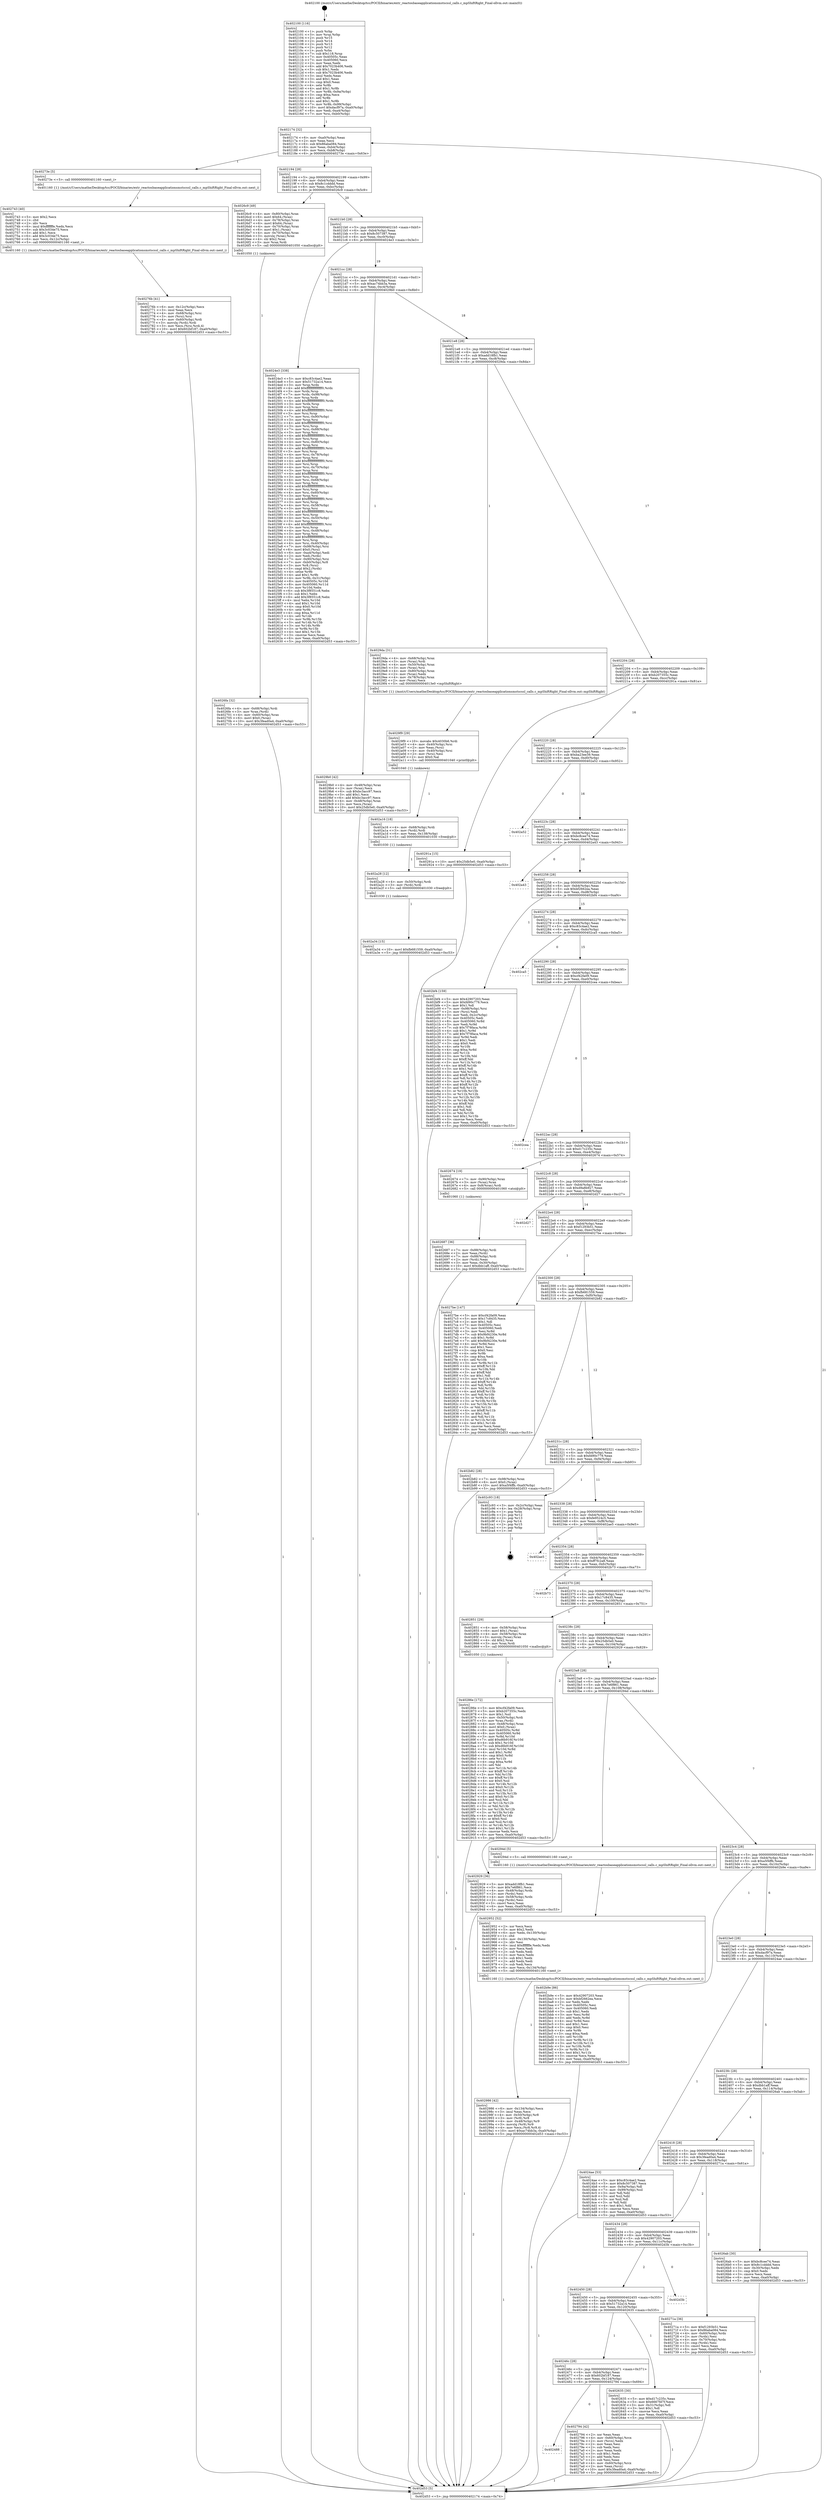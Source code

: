 digraph "0x402100" {
  label = "0x402100 (/mnt/c/Users/mathe/Desktop/tcc/POCII/binaries/extr_reactosbaseapplicationsmstscssl_calls.c_mpShiftRight_Final-ollvm.out::main(0))"
  labelloc = "t"
  node[shape=record]

  Entry [label="",width=0.3,height=0.3,shape=circle,fillcolor=black,style=filled]
  "0x402174" [label="{
     0x402174 [32]\l
     | [instrs]\l
     &nbsp;&nbsp;0x402174 \<+6\>: mov -0xa0(%rbp),%eax\l
     &nbsp;&nbsp;0x40217a \<+2\>: mov %eax,%ecx\l
     &nbsp;&nbsp;0x40217c \<+6\>: sub $0x86aba084,%ecx\l
     &nbsp;&nbsp;0x402182 \<+6\>: mov %eax,-0xb4(%rbp)\l
     &nbsp;&nbsp;0x402188 \<+6\>: mov %ecx,-0xb8(%rbp)\l
     &nbsp;&nbsp;0x40218e \<+6\>: je 000000000040273e \<main+0x63e\>\l
  }"]
  "0x40273e" [label="{
     0x40273e [5]\l
     | [instrs]\l
     &nbsp;&nbsp;0x40273e \<+5\>: call 0000000000401160 \<next_i\>\l
     | [calls]\l
     &nbsp;&nbsp;0x401160 \{1\} (/mnt/c/Users/mathe/Desktop/tcc/POCII/binaries/extr_reactosbaseapplicationsmstscssl_calls.c_mpShiftRight_Final-ollvm.out::next_i)\l
  }"]
  "0x402194" [label="{
     0x402194 [28]\l
     | [instrs]\l
     &nbsp;&nbsp;0x402194 \<+5\>: jmp 0000000000402199 \<main+0x99\>\l
     &nbsp;&nbsp;0x402199 \<+6\>: mov -0xb4(%rbp),%eax\l
     &nbsp;&nbsp;0x40219f \<+5\>: sub $0x8c1cdddd,%eax\l
     &nbsp;&nbsp;0x4021a4 \<+6\>: mov %eax,-0xbc(%rbp)\l
     &nbsp;&nbsp;0x4021aa \<+6\>: je 00000000004026c9 \<main+0x5c9\>\l
  }"]
  Exit [label="",width=0.3,height=0.3,shape=circle,fillcolor=black,style=filled,peripheries=2]
  "0x4026c9" [label="{
     0x4026c9 [49]\l
     | [instrs]\l
     &nbsp;&nbsp;0x4026c9 \<+4\>: mov -0x80(%rbp),%rax\l
     &nbsp;&nbsp;0x4026cd \<+6\>: movl $0x64,(%rax)\l
     &nbsp;&nbsp;0x4026d3 \<+4\>: mov -0x78(%rbp),%rax\l
     &nbsp;&nbsp;0x4026d7 \<+6\>: movl $0x64,(%rax)\l
     &nbsp;&nbsp;0x4026dd \<+4\>: mov -0x70(%rbp),%rax\l
     &nbsp;&nbsp;0x4026e1 \<+6\>: movl $0x1,(%rax)\l
     &nbsp;&nbsp;0x4026e7 \<+4\>: mov -0x70(%rbp),%rax\l
     &nbsp;&nbsp;0x4026eb \<+3\>: movslq (%rax),%rax\l
     &nbsp;&nbsp;0x4026ee \<+4\>: shl $0x2,%rax\l
     &nbsp;&nbsp;0x4026f2 \<+3\>: mov %rax,%rdi\l
     &nbsp;&nbsp;0x4026f5 \<+5\>: call 0000000000401050 \<malloc@plt\>\l
     | [calls]\l
     &nbsp;&nbsp;0x401050 \{1\} (unknown)\l
  }"]
  "0x4021b0" [label="{
     0x4021b0 [28]\l
     | [instrs]\l
     &nbsp;&nbsp;0x4021b0 \<+5\>: jmp 00000000004021b5 \<main+0xb5\>\l
     &nbsp;&nbsp;0x4021b5 \<+6\>: mov -0xb4(%rbp),%eax\l
     &nbsp;&nbsp;0x4021bb \<+5\>: sub $0x8c507387,%eax\l
     &nbsp;&nbsp;0x4021c0 \<+6\>: mov %eax,-0xc0(%rbp)\l
     &nbsp;&nbsp;0x4021c6 \<+6\>: je 00000000004024e3 \<main+0x3e3\>\l
  }"]
  "0x402a34" [label="{
     0x402a34 [15]\l
     | [instrs]\l
     &nbsp;&nbsp;0x402a34 \<+10\>: movl $0xfb681559,-0xa0(%rbp)\l
     &nbsp;&nbsp;0x402a3e \<+5\>: jmp 0000000000402d53 \<main+0xc53\>\l
  }"]
  "0x4024e3" [label="{
     0x4024e3 [338]\l
     | [instrs]\l
     &nbsp;&nbsp;0x4024e3 \<+5\>: mov $0xc83c4ae2,%eax\l
     &nbsp;&nbsp;0x4024e8 \<+5\>: mov $0x51732a14,%ecx\l
     &nbsp;&nbsp;0x4024ed \<+3\>: mov %rsp,%rdx\l
     &nbsp;&nbsp;0x4024f0 \<+4\>: add $0xfffffffffffffff0,%rdx\l
     &nbsp;&nbsp;0x4024f4 \<+3\>: mov %rdx,%rsp\l
     &nbsp;&nbsp;0x4024f7 \<+7\>: mov %rdx,-0x98(%rbp)\l
     &nbsp;&nbsp;0x4024fe \<+3\>: mov %rsp,%rdx\l
     &nbsp;&nbsp;0x402501 \<+4\>: add $0xfffffffffffffff0,%rdx\l
     &nbsp;&nbsp;0x402505 \<+3\>: mov %rdx,%rsp\l
     &nbsp;&nbsp;0x402508 \<+3\>: mov %rsp,%rsi\l
     &nbsp;&nbsp;0x40250b \<+4\>: add $0xfffffffffffffff0,%rsi\l
     &nbsp;&nbsp;0x40250f \<+3\>: mov %rsi,%rsp\l
     &nbsp;&nbsp;0x402512 \<+7\>: mov %rsi,-0x90(%rbp)\l
     &nbsp;&nbsp;0x402519 \<+3\>: mov %rsp,%rsi\l
     &nbsp;&nbsp;0x40251c \<+4\>: add $0xfffffffffffffff0,%rsi\l
     &nbsp;&nbsp;0x402520 \<+3\>: mov %rsi,%rsp\l
     &nbsp;&nbsp;0x402523 \<+7\>: mov %rsi,-0x88(%rbp)\l
     &nbsp;&nbsp;0x40252a \<+3\>: mov %rsp,%rsi\l
     &nbsp;&nbsp;0x40252d \<+4\>: add $0xfffffffffffffff0,%rsi\l
     &nbsp;&nbsp;0x402531 \<+3\>: mov %rsi,%rsp\l
     &nbsp;&nbsp;0x402534 \<+4\>: mov %rsi,-0x80(%rbp)\l
     &nbsp;&nbsp;0x402538 \<+3\>: mov %rsp,%rsi\l
     &nbsp;&nbsp;0x40253b \<+4\>: add $0xfffffffffffffff0,%rsi\l
     &nbsp;&nbsp;0x40253f \<+3\>: mov %rsi,%rsp\l
     &nbsp;&nbsp;0x402542 \<+4\>: mov %rsi,-0x78(%rbp)\l
     &nbsp;&nbsp;0x402546 \<+3\>: mov %rsp,%rsi\l
     &nbsp;&nbsp;0x402549 \<+4\>: add $0xfffffffffffffff0,%rsi\l
     &nbsp;&nbsp;0x40254d \<+3\>: mov %rsi,%rsp\l
     &nbsp;&nbsp;0x402550 \<+4\>: mov %rsi,-0x70(%rbp)\l
     &nbsp;&nbsp;0x402554 \<+3\>: mov %rsp,%rsi\l
     &nbsp;&nbsp;0x402557 \<+4\>: add $0xfffffffffffffff0,%rsi\l
     &nbsp;&nbsp;0x40255b \<+3\>: mov %rsi,%rsp\l
     &nbsp;&nbsp;0x40255e \<+4\>: mov %rsi,-0x68(%rbp)\l
     &nbsp;&nbsp;0x402562 \<+3\>: mov %rsp,%rsi\l
     &nbsp;&nbsp;0x402565 \<+4\>: add $0xfffffffffffffff0,%rsi\l
     &nbsp;&nbsp;0x402569 \<+3\>: mov %rsi,%rsp\l
     &nbsp;&nbsp;0x40256c \<+4\>: mov %rsi,-0x60(%rbp)\l
     &nbsp;&nbsp;0x402570 \<+3\>: mov %rsp,%rsi\l
     &nbsp;&nbsp;0x402573 \<+4\>: add $0xfffffffffffffff0,%rsi\l
     &nbsp;&nbsp;0x402577 \<+3\>: mov %rsi,%rsp\l
     &nbsp;&nbsp;0x40257a \<+4\>: mov %rsi,-0x58(%rbp)\l
     &nbsp;&nbsp;0x40257e \<+3\>: mov %rsp,%rsi\l
     &nbsp;&nbsp;0x402581 \<+4\>: add $0xfffffffffffffff0,%rsi\l
     &nbsp;&nbsp;0x402585 \<+3\>: mov %rsi,%rsp\l
     &nbsp;&nbsp;0x402588 \<+4\>: mov %rsi,-0x50(%rbp)\l
     &nbsp;&nbsp;0x40258c \<+3\>: mov %rsp,%rsi\l
     &nbsp;&nbsp;0x40258f \<+4\>: add $0xfffffffffffffff0,%rsi\l
     &nbsp;&nbsp;0x402593 \<+3\>: mov %rsi,%rsp\l
     &nbsp;&nbsp;0x402596 \<+4\>: mov %rsi,-0x48(%rbp)\l
     &nbsp;&nbsp;0x40259a \<+3\>: mov %rsp,%rsi\l
     &nbsp;&nbsp;0x40259d \<+4\>: add $0xfffffffffffffff0,%rsi\l
     &nbsp;&nbsp;0x4025a1 \<+3\>: mov %rsi,%rsp\l
     &nbsp;&nbsp;0x4025a4 \<+4\>: mov %rsi,-0x40(%rbp)\l
     &nbsp;&nbsp;0x4025a8 \<+7\>: mov -0x98(%rbp),%rsi\l
     &nbsp;&nbsp;0x4025af \<+6\>: movl $0x0,(%rsi)\l
     &nbsp;&nbsp;0x4025b5 \<+6\>: mov -0xa4(%rbp),%edi\l
     &nbsp;&nbsp;0x4025bb \<+2\>: mov %edi,(%rdx)\l
     &nbsp;&nbsp;0x4025bd \<+7\>: mov -0x90(%rbp),%rsi\l
     &nbsp;&nbsp;0x4025c4 \<+7\>: mov -0xb0(%rbp),%r8\l
     &nbsp;&nbsp;0x4025cb \<+3\>: mov %r8,(%rsi)\l
     &nbsp;&nbsp;0x4025ce \<+3\>: cmpl $0x2,(%rdx)\l
     &nbsp;&nbsp;0x4025d1 \<+4\>: setne %r9b\l
     &nbsp;&nbsp;0x4025d5 \<+4\>: and $0x1,%r9b\l
     &nbsp;&nbsp;0x4025d9 \<+4\>: mov %r9b,-0x31(%rbp)\l
     &nbsp;&nbsp;0x4025dd \<+8\>: mov 0x40505c,%r10d\l
     &nbsp;&nbsp;0x4025e5 \<+8\>: mov 0x405060,%r11d\l
     &nbsp;&nbsp;0x4025ed \<+3\>: mov %r10d,%ebx\l
     &nbsp;&nbsp;0x4025f0 \<+6\>: sub $0x3f8551c8,%ebx\l
     &nbsp;&nbsp;0x4025f6 \<+3\>: sub $0x1,%ebx\l
     &nbsp;&nbsp;0x4025f9 \<+6\>: add $0x3f8551c8,%ebx\l
     &nbsp;&nbsp;0x4025ff \<+4\>: imul %ebx,%r10d\l
     &nbsp;&nbsp;0x402603 \<+4\>: and $0x1,%r10d\l
     &nbsp;&nbsp;0x402607 \<+4\>: cmp $0x0,%r10d\l
     &nbsp;&nbsp;0x40260b \<+4\>: sete %r9b\l
     &nbsp;&nbsp;0x40260f \<+4\>: cmp $0xa,%r11d\l
     &nbsp;&nbsp;0x402613 \<+4\>: setl %r14b\l
     &nbsp;&nbsp;0x402617 \<+3\>: mov %r9b,%r15b\l
     &nbsp;&nbsp;0x40261a \<+3\>: and %r14b,%r15b\l
     &nbsp;&nbsp;0x40261d \<+3\>: xor %r14b,%r9b\l
     &nbsp;&nbsp;0x402620 \<+3\>: or %r9b,%r15b\l
     &nbsp;&nbsp;0x402623 \<+4\>: test $0x1,%r15b\l
     &nbsp;&nbsp;0x402627 \<+3\>: cmovne %ecx,%eax\l
     &nbsp;&nbsp;0x40262a \<+6\>: mov %eax,-0xa0(%rbp)\l
     &nbsp;&nbsp;0x402630 \<+5\>: jmp 0000000000402d53 \<main+0xc53\>\l
  }"]
  "0x4021cc" [label="{
     0x4021cc [28]\l
     | [instrs]\l
     &nbsp;&nbsp;0x4021cc \<+5\>: jmp 00000000004021d1 \<main+0xd1\>\l
     &nbsp;&nbsp;0x4021d1 \<+6\>: mov -0xb4(%rbp),%eax\l
     &nbsp;&nbsp;0x4021d7 \<+5\>: sub $0xac74bb3a,%eax\l
     &nbsp;&nbsp;0x4021dc \<+6\>: mov %eax,-0xc4(%rbp)\l
     &nbsp;&nbsp;0x4021e2 \<+6\>: je 00000000004029b0 \<main+0x8b0\>\l
  }"]
  "0x402a28" [label="{
     0x402a28 [12]\l
     | [instrs]\l
     &nbsp;&nbsp;0x402a28 \<+4\>: mov -0x50(%rbp),%rdi\l
     &nbsp;&nbsp;0x402a2c \<+3\>: mov (%rdi),%rdi\l
     &nbsp;&nbsp;0x402a2f \<+5\>: call 0000000000401030 \<free@plt\>\l
     | [calls]\l
     &nbsp;&nbsp;0x401030 \{1\} (unknown)\l
  }"]
  "0x4029b0" [label="{
     0x4029b0 [42]\l
     | [instrs]\l
     &nbsp;&nbsp;0x4029b0 \<+4\>: mov -0x48(%rbp),%rax\l
     &nbsp;&nbsp;0x4029b4 \<+2\>: mov (%rax),%ecx\l
     &nbsp;&nbsp;0x4029b6 \<+6\>: sub $0xbc3acc97,%ecx\l
     &nbsp;&nbsp;0x4029bc \<+3\>: add $0x1,%ecx\l
     &nbsp;&nbsp;0x4029bf \<+6\>: add $0xbc3acc97,%ecx\l
     &nbsp;&nbsp;0x4029c5 \<+4\>: mov -0x48(%rbp),%rax\l
     &nbsp;&nbsp;0x4029c9 \<+2\>: mov %ecx,(%rax)\l
     &nbsp;&nbsp;0x4029cb \<+10\>: movl $0x25db5e0,-0xa0(%rbp)\l
     &nbsp;&nbsp;0x4029d5 \<+5\>: jmp 0000000000402d53 \<main+0xc53\>\l
  }"]
  "0x4021e8" [label="{
     0x4021e8 [28]\l
     | [instrs]\l
     &nbsp;&nbsp;0x4021e8 \<+5\>: jmp 00000000004021ed \<main+0xed\>\l
     &nbsp;&nbsp;0x4021ed \<+6\>: mov -0xb4(%rbp),%eax\l
     &nbsp;&nbsp;0x4021f3 \<+5\>: sub $0xadd18fb1,%eax\l
     &nbsp;&nbsp;0x4021f8 \<+6\>: mov %eax,-0xc8(%rbp)\l
     &nbsp;&nbsp;0x4021fe \<+6\>: je 00000000004029da \<main+0x8da\>\l
  }"]
  "0x402a16" [label="{
     0x402a16 [18]\l
     | [instrs]\l
     &nbsp;&nbsp;0x402a16 \<+4\>: mov -0x68(%rbp),%rdi\l
     &nbsp;&nbsp;0x402a1a \<+3\>: mov (%rdi),%rdi\l
     &nbsp;&nbsp;0x402a1d \<+6\>: mov %eax,-0x138(%rbp)\l
     &nbsp;&nbsp;0x402a23 \<+5\>: call 0000000000401030 \<free@plt\>\l
     | [calls]\l
     &nbsp;&nbsp;0x401030 \{1\} (unknown)\l
  }"]
  "0x4029da" [label="{
     0x4029da [31]\l
     | [instrs]\l
     &nbsp;&nbsp;0x4029da \<+4\>: mov -0x68(%rbp),%rax\l
     &nbsp;&nbsp;0x4029de \<+3\>: mov (%rax),%rdi\l
     &nbsp;&nbsp;0x4029e1 \<+4\>: mov -0x50(%rbp),%rax\l
     &nbsp;&nbsp;0x4029e5 \<+3\>: mov (%rax),%rsi\l
     &nbsp;&nbsp;0x4029e8 \<+4\>: mov -0x80(%rbp),%rax\l
     &nbsp;&nbsp;0x4029ec \<+2\>: mov (%rax),%edx\l
     &nbsp;&nbsp;0x4029ee \<+4\>: mov -0x78(%rbp),%rax\l
     &nbsp;&nbsp;0x4029f2 \<+2\>: mov (%rax),%ecx\l
     &nbsp;&nbsp;0x4029f4 \<+5\>: call 00000000004013e0 \<mpShiftRight\>\l
     | [calls]\l
     &nbsp;&nbsp;0x4013e0 \{1\} (/mnt/c/Users/mathe/Desktop/tcc/POCII/binaries/extr_reactosbaseapplicationsmstscssl_calls.c_mpShiftRight_Final-ollvm.out::mpShiftRight)\l
  }"]
  "0x402204" [label="{
     0x402204 [28]\l
     | [instrs]\l
     &nbsp;&nbsp;0x402204 \<+5\>: jmp 0000000000402209 \<main+0x109\>\l
     &nbsp;&nbsp;0x402209 \<+6\>: mov -0xb4(%rbp),%eax\l
     &nbsp;&nbsp;0x40220f \<+5\>: sub $0xb207355c,%eax\l
     &nbsp;&nbsp;0x402214 \<+6\>: mov %eax,-0xcc(%rbp)\l
     &nbsp;&nbsp;0x40221a \<+6\>: je 000000000040291a \<main+0x81a\>\l
  }"]
  "0x4029f9" [label="{
     0x4029f9 [29]\l
     | [instrs]\l
     &nbsp;&nbsp;0x4029f9 \<+10\>: movabs $0x4030b6,%rdi\l
     &nbsp;&nbsp;0x402a03 \<+4\>: mov -0x40(%rbp),%rsi\l
     &nbsp;&nbsp;0x402a07 \<+2\>: mov %eax,(%rsi)\l
     &nbsp;&nbsp;0x402a09 \<+4\>: mov -0x40(%rbp),%rsi\l
     &nbsp;&nbsp;0x402a0d \<+2\>: mov (%rsi),%esi\l
     &nbsp;&nbsp;0x402a0f \<+2\>: mov $0x0,%al\l
     &nbsp;&nbsp;0x402a11 \<+5\>: call 0000000000401040 \<printf@plt\>\l
     | [calls]\l
     &nbsp;&nbsp;0x401040 \{1\} (unknown)\l
  }"]
  "0x40291a" [label="{
     0x40291a [15]\l
     | [instrs]\l
     &nbsp;&nbsp;0x40291a \<+10\>: movl $0x25db5e0,-0xa0(%rbp)\l
     &nbsp;&nbsp;0x402924 \<+5\>: jmp 0000000000402d53 \<main+0xc53\>\l
  }"]
  "0x402220" [label="{
     0x402220 [28]\l
     | [instrs]\l
     &nbsp;&nbsp;0x402220 \<+5\>: jmp 0000000000402225 \<main+0x125\>\l
     &nbsp;&nbsp;0x402225 \<+6\>: mov -0xb4(%rbp),%eax\l
     &nbsp;&nbsp;0x40222b \<+5\>: sub $0xba23ee39,%eax\l
     &nbsp;&nbsp;0x402230 \<+6\>: mov %eax,-0xd0(%rbp)\l
     &nbsp;&nbsp;0x402236 \<+6\>: je 0000000000402a52 \<main+0x952\>\l
  }"]
  "0x402986" [label="{
     0x402986 [42]\l
     | [instrs]\l
     &nbsp;&nbsp;0x402986 \<+6\>: mov -0x134(%rbp),%ecx\l
     &nbsp;&nbsp;0x40298c \<+3\>: imul %eax,%ecx\l
     &nbsp;&nbsp;0x40298f \<+4\>: mov -0x50(%rbp),%r8\l
     &nbsp;&nbsp;0x402993 \<+3\>: mov (%r8),%r8\l
     &nbsp;&nbsp;0x402996 \<+4\>: mov -0x48(%rbp),%r9\l
     &nbsp;&nbsp;0x40299a \<+3\>: movslq (%r9),%r9\l
     &nbsp;&nbsp;0x40299d \<+4\>: mov %ecx,(%r8,%r9,4)\l
     &nbsp;&nbsp;0x4029a1 \<+10\>: movl $0xac74bb3a,-0xa0(%rbp)\l
     &nbsp;&nbsp;0x4029ab \<+5\>: jmp 0000000000402d53 \<main+0xc53\>\l
  }"]
  "0x402a52" [label="{
     0x402a52\l
  }", style=dashed]
  "0x40223c" [label="{
     0x40223c [28]\l
     | [instrs]\l
     &nbsp;&nbsp;0x40223c \<+5\>: jmp 0000000000402241 \<main+0x141\>\l
     &nbsp;&nbsp;0x402241 \<+6\>: mov -0xb4(%rbp),%eax\l
     &nbsp;&nbsp;0x402247 \<+5\>: sub $0xbc8cee74,%eax\l
     &nbsp;&nbsp;0x40224c \<+6\>: mov %eax,-0xd4(%rbp)\l
     &nbsp;&nbsp;0x402252 \<+6\>: je 0000000000402a43 \<main+0x943\>\l
  }"]
  "0x402952" [label="{
     0x402952 [52]\l
     | [instrs]\l
     &nbsp;&nbsp;0x402952 \<+2\>: xor %ecx,%ecx\l
     &nbsp;&nbsp;0x402954 \<+5\>: mov $0x2,%edx\l
     &nbsp;&nbsp;0x402959 \<+6\>: mov %edx,-0x130(%rbp)\l
     &nbsp;&nbsp;0x40295f \<+1\>: cltd\l
     &nbsp;&nbsp;0x402960 \<+6\>: mov -0x130(%rbp),%esi\l
     &nbsp;&nbsp;0x402966 \<+2\>: idiv %esi\l
     &nbsp;&nbsp;0x402968 \<+6\>: imul $0xfffffffe,%edx,%edx\l
     &nbsp;&nbsp;0x40296e \<+2\>: mov %ecx,%edi\l
     &nbsp;&nbsp;0x402970 \<+2\>: sub %edx,%edi\l
     &nbsp;&nbsp;0x402972 \<+2\>: mov %ecx,%edx\l
     &nbsp;&nbsp;0x402974 \<+3\>: sub $0x1,%edx\l
     &nbsp;&nbsp;0x402977 \<+2\>: add %edx,%edi\l
     &nbsp;&nbsp;0x402979 \<+2\>: sub %edi,%ecx\l
     &nbsp;&nbsp;0x40297b \<+6\>: mov %ecx,-0x134(%rbp)\l
     &nbsp;&nbsp;0x402981 \<+5\>: call 0000000000401160 \<next_i\>\l
     | [calls]\l
     &nbsp;&nbsp;0x401160 \{1\} (/mnt/c/Users/mathe/Desktop/tcc/POCII/binaries/extr_reactosbaseapplicationsmstscssl_calls.c_mpShiftRight_Final-ollvm.out::next_i)\l
  }"]
  "0x402a43" [label="{
     0x402a43\l
  }", style=dashed]
  "0x402258" [label="{
     0x402258 [28]\l
     | [instrs]\l
     &nbsp;&nbsp;0x402258 \<+5\>: jmp 000000000040225d \<main+0x15d\>\l
     &nbsp;&nbsp;0x40225d \<+6\>: mov -0xb4(%rbp),%eax\l
     &nbsp;&nbsp;0x402263 \<+5\>: sub $0xbf2662ea,%eax\l
     &nbsp;&nbsp;0x402268 \<+6\>: mov %eax,-0xd8(%rbp)\l
     &nbsp;&nbsp;0x40226e \<+6\>: je 0000000000402bf4 \<main+0xaf4\>\l
  }"]
  "0x40286e" [label="{
     0x40286e [172]\l
     | [instrs]\l
     &nbsp;&nbsp;0x40286e \<+5\>: mov $0xcf42fa09,%ecx\l
     &nbsp;&nbsp;0x402873 \<+5\>: mov $0xb207355c,%edx\l
     &nbsp;&nbsp;0x402878 \<+3\>: mov $0x1,%sil\l
     &nbsp;&nbsp;0x40287b \<+4\>: mov -0x50(%rbp),%rdi\l
     &nbsp;&nbsp;0x40287f \<+3\>: mov %rax,(%rdi)\l
     &nbsp;&nbsp;0x402882 \<+4\>: mov -0x48(%rbp),%rax\l
     &nbsp;&nbsp;0x402886 \<+6\>: movl $0x0,(%rax)\l
     &nbsp;&nbsp;0x40288c \<+8\>: mov 0x40505c,%r8d\l
     &nbsp;&nbsp;0x402894 \<+8\>: mov 0x405060,%r9d\l
     &nbsp;&nbsp;0x40289c \<+3\>: mov %r8d,%r10d\l
     &nbsp;&nbsp;0x40289f \<+7\>: add $0xd6b916f,%r10d\l
     &nbsp;&nbsp;0x4028a6 \<+4\>: sub $0x1,%r10d\l
     &nbsp;&nbsp;0x4028aa \<+7\>: sub $0xd6b916f,%r10d\l
     &nbsp;&nbsp;0x4028b1 \<+4\>: imul %r10d,%r8d\l
     &nbsp;&nbsp;0x4028b5 \<+4\>: and $0x1,%r8d\l
     &nbsp;&nbsp;0x4028b9 \<+4\>: cmp $0x0,%r8d\l
     &nbsp;&nbsp;0x4028bd \<+4\>: sete %r11b\l
     &nbsp;&nbsp;0x4028c1 \<+4\>: cmp $0xa,%r9d\l
     &nbsp;&nbsp;0x4028c5 \<+3\>: setl %bl\l
     &nbsp;&nbsp;0x4028c8 \<+3\>: mov %r11b,%r14b\l
     &nbsp;&nbsp;0x4028cb \<+4\>: xor $0xff,%r14b\l
     &nbsp;&nbsp;0x4028cf \<+3\>: mov %bl,%r15b\l
     &nbsp;&nbsp;0x4028d2 \<+4\>: xor $0xff,%r15b\l
     &nbsp;&nbsp;0x4028d6 \<+4\>: xor $0x0,%sil\l
     &nbsp;&nbsp;0x4028da \<+3\>: mov %r14b,%r12b\l
     &nbsp;&nbsp;0x4028dd \<+4\>: and $0x0,%r12b\l
     &nbsp;&nbsp;0x4028e1 \<+3\>: and %sil,%r11b\l
     &nbsp;&nbsp;0x4028e4 \<+3\>: mov %r15b,%r13b\l
     &nbsp;&nbsp;0x4028e7 \<+4\>: and $0x0,%r13b\l
     &nbsp;&nbsp;0x4028eb \<+3\>: and %sil,%bl\l
     &nbsp;&nbsp;0x4028ee \<+3\>: or %r11b,%r12b\l
     &nbsp;&nbsp;0x4028f1 \<+3\>: or %bl,%r13b\l
     &nbsp;&nbsp;0x4028f4 \<+3\>: xor %r13b,%r12b\l
     &nbsp;&nbsp;0x4028f7 \<+3\>: or %r15b,%r14b\l
     &nbsp;&nbsp;0x4028fa \<+4\>: xor $0xff,%r14b\l
     &nbsp;&nbsp;0x4028fe \<+4\>: or $0x0,%sil\l
     &nbsp;&nbsp;0x402902 \<+3\>: and %sil,%r14b\l
     &nbsp;&nbsp;0x402905 \<+3\>: or %r14b,%r12b\l
     &nbsp;&nbsp;0x402908 \<+4\>: test $0x1,%r12b\l
     &nbsp;&nbsp;0x40290c \<+3\>: cmovne %edx,%ecx\l
     &nbsp;&nbsp;0x40290f \<+6\>: mov %ecx,-0xa0(%rbp)\l
     &nbsp;&nbsp;0x402915 \<+5\>: jmp 0000000000402d53 \<main+0xc53\>\l
  }"]
  "0x402bf4" [label="{
     0x402bf4 [159]\l
     | [instrs]\l
     &nbsp;&nbsp;0x402bf4 \<+5\>: mov $0x42907203,%eax\l
     &nbsp;&nbsp;0x402bf9 \<+5\>: mov $0xfd90c779,%ecx\l
     &nbsp;&nbsp;0x402bfe \<+2\>: mov $0x1,%dl\l
     &nbsp;&nbsp;0x402c00 \<+7\>: mov -0x98(%rbp),%rsi\l
     &nbsp;&nbsp;0x402c07 \<+2\>: mov (%rsi),%edi\l
     &nbsp;&nbsp;0x402c09 \<+3\>: mov %edi,-0x2c(%rbp)\l
     &nbsp;&nbsp;0x402c0c \<+7\>: mov 0x40505c,%edi\l
     &nbsp;&nbsp;0x402c13 \<+8\>: mov 0x405060,%r8d\l
     &nbsp;&nbsp;0x402c1b \<+3\>: mov %edi,%r9d\l
     &nbsp;&nbsp;0x402c1e \<+7\>: sub $0x7f78faca,%r9d\l
     &nbsp;&nbsp;0x402c25 \<+4\>: sub $0x1,%r9d\l
     &nbsp;&nbsp;0x402c29 \<+7\>: add $0x7f78faca,%r9d\l
     &nbsp;&nbsp;0x402c30 \<+4\>: imul %r9d,%edi\l
     &nbsp;&nbsp;0x402c34 \<+3\>: and $0x1,%edi\l
     &nbsp;&nbsp;0x402c37 \<+3\>: cmp $0x0,%edi\l
     &nbsp;&nbsp;0x402c3a \<+4\>: sete %r10b\l
     &nbsp;&nbsp;0x402c3e \<+4\>: cmp $0xa,%r8d\l
     &nbsp;&nbsp;0x402c42 \<+4\>: setl %r11b\l
     &nbsp;&nbsp;0x402c46 \<+3\>: mov %r10b,%bl\l
     &nbsp;&nbsp;0x402c49 \<+3\>: xor $0xff,%bl\l
     &nbsp;&nbsp;0x402c4c \<+3\>: mov %r11b,%r14b\l
     &nbsp;&nbsp;0x402c4f \<+4\>: xor $0xff,%r14b\l
     &nbsp;&nbsp;0x402c53 \<+3\>: xor $0x1,%dl\l
     &nbsp;&nbsp;0x402c56 \<+3\>: mov %bl,%r15b\l
     &nbsp;&nbsp;0x402c59 \<+4\>: and $0xff,%r15b\l
     &nbsp;&nbsp;0x402c5d \<+3\>: and %dl,%r10b\l
     &nbsp;&nbsp;0x402c60 \<+3\>: mov %r14b,%r12b\l
     &nbsp;&nbsp;0x402c63 \<+4\>: and $0xff,%r12b\l
     &nbsp;&nbsp;0x402c67 \<+3\>: and %dl,%r11b\l
     &nbsp;&nbsp;0x402c6a \<+3\>: or %r10b,%r15b\l
     &nbsp;&nbsp;0x402c6d \<+3\>: or %r11b,%r12b\l
     &nbsp;&nbsp;0x402c70 \<+3\>: xor %r12b,%r15b\l
     &nbsp;&nbsp;0x402c73 \<+3\>: or %r14b,%bl\l
     &nbsp;&nbsp;0x402c76 \<+3\>: xor $0xff,%bl\l
     &nbsp;&nbsp;0x402c79 \<+3\>: or $0x1,%dl\l
     &nbsp;&nbsp;0x402c7c \<+2\>: and %dl,%bl\l
     &nbsp;&nbsp;0x402c7e \<+3\>: or %bl,%r15b\l
     &nbsp;&nbsp;0x402c81 \<+4\>: test $0x1,%r15b\l
     &nbsp;&nbsp;0x402c85 \<+3\>: cmovne %ecx,%eax\l
     &nbsp;&nbsp;0x402c88 \<+6\>: mov %eax,-0xa0(%rbp)\l
     &nbsp;&nbsp;0x402c8e \<+5\>: jmp 0000000000402d53 \<main+0xc53\>\l
  }"]
  "0x402274" [label="{
     0x402274 [28]\l
     | [instrs]\l
     &nbsp;&nbsp;0x402274 \<+5\>: jmp 0000000000402279 \<main+0x179\>\l
     &nbsp;&nbsp;0x402279 \<+6\>: mov -0xb4(%rbp),%eax\l
     &nbsp;&nbsp;0x40227f \<+5\>: sub $0xc83c4ae2,%eax\l
     &nbsp;&nbsp;0x402284 \<+6\>: mov %eax,-0xdc(%rbp)\l
     &nbsp;&nbsp;0x40228a \<+6\>: je 0000000000402ca5 \<main+0xba5\>\l
  }"]
  "0x402488" [label="{
     0x402488\l
  }", style=dashed]
  "0x402ca5" [label="{
     0x402ca5\l
  }", style=dashed]
  "0x402290" [label="{
     0x402290 [28]\l
     | [instrs]\l
     &nbsp;&nbsp;0x402290 \<+5\>: jmp 0000000000402295 \<main+0x195\>\l
     &nbsp;&nbsp;0x402295 \<+6\>: mov -0xb4(%rbp),%eax\l
     &nbsp;&nbsp;0x40229b \<+5\>: sub $0xcf42fa09,%eax\l
     &nbsp;&nbsp;0x4022a0 \<+6\>: mov %eax,-0xe0(%rbp)\l
     &nbsp;&nbsp;0x4022a6 \<+6\>: je 0000000000402cea \<main+0xbea\>\l
  }"]
  "0x402794" [label="{
     0x402794 [42]\l
     | [instrs]\l
     &nbsp;&nbsp;0x402794 \<+2\>: xor %eax,%eax\l
     &nbsp;&nbsp;0x402796 \<+4\>: mov -0x60(%rbp),%rcx\l
     &nbsp;&nbsp;0x40279a \<+2\>: mov (%rcx),%edx\l
     &nbsp;&nbsp;0x40279c \<+2\>: mov %eax,%esi\l
     &nbsp;&nbsp;0x40279e \<+2\>: sub %edx,%esi\l
     &nbsp;&nbsp;0x4027a0 \<+2\>: mov %eax,%edx\l
     &nbsp;&nbsp;0x4027a2 \<+3\>: sub $0x1,%edx\l
     &nbsp;&nbsp;0x4027a5 \<+2\>: add %edx,%esi\l
     &nbsp;&nbsp;0x4027a7 \<+2\>: sub %esi,%eax\l
     &nbsp;&nbsp;0x4027a9 \<+4\>: mov -0x60(%rbp),%rcx\l
     &nbsp;&nbsp;0x4027ad \<+2\>: mov %eax,(%rcx)\l
     &nbsp;&nbsp;0x4027af \<+10\>: movl $0x3fead0a4,-0xa0(%rbp)\l
     &nbsp;&nbsp;0x4027b9 \<+5\>: jmp 0000000000402d53 \<main+0xc53\>\l
  }"]
  "0x402cea" [label="{
     0x402cea\l
  }", style=dashed]
  "0x4022ac" [label="{
     0x4022ac [28]\l
     | [instrs]\l
     &nbsp;&nbsp;0x4022ac \<+5\>: jmp 00000000004022b1 \<main+0x1b1\>\l
     &nbsp;&nbsp;0x4022b1 \<+6\>: mov -0xb4(%rbp),%eax\l
     &nbsp;&nbsp;0x4022b7 \<+5\>: sub $0xd17c235c,%eax\l
     &nbsp;&nbsp;0x4022bc \<+6\>: mov %eax,-0xe4(%rbp)\l
     &nbsp;&nbsp;0x4022c2 \<+6\>: je 0000000000402674 \<main+0x574\>\l
  }"]
  "0x40276b" [label="{
     0x40276b [41]\l
     | [instrs]\l
     &nbsp;&nbsp;0x40276b \<+6\>: mov -0x12c(%rbp),%ecx\l
     &nbsp;&nbsp;0x402771 \<+3\>: imul %eax,%ecx\l
     &nbsp;&nbsp;0x402774 \<+4\>: mov -0x68(%rbp),%rsi\l
     &nbsp;&nbsp;0x402778 \<+3\>: mov (%rsi),%rsi\l
     &nbsp;&nbsp;0x40277b \<+4\>: mov -0x60(%rbp),%rdi\l
     &nbsp;&nbsp;0x40277f \<+3\>: movslq (%rdi),%rdi\l
     &nbsp;&nbsp;0x402782 \<+3\>: mov %ecx,(%rsi,%rdi,4)\l
     &nbsp;&nbsp;0x402785 \<+10\>: movl $0x602bf187,-0xa0(%rbp)\l
     &nbsp;&nbsp;0x40278f \<+5\>: jmp 0000000000402d53 \<main+0xc53\>\l
  }"]
  "0x402674" [label="{
     0x402674 [19]\l
     | [instrs]\l
     &nbsp;&nbsp;0x402674 \<+7\>: mov -0x90(%rbp),%rax\l
     &nbsp;&nbsp;0x40267b \<+3\>: mov (%rax),%rax\l
     &nbsp;&nbsp;0x40267e \<+4\>: mov 0x8(%rax),%rdi\l
     &nbsp;&nbsp;0x402682 \<+5\>: call 0000000000401060 \<atoi@plt\>\l
     | [calls]\l
     &nbsp;&nbsp;0x401060 \{1\} (unknown)\l
  }"]
  "0x4022c8" [label="{
     0x4022c8 [28]\l
     | [instrs]\l
     &nbsp;&nbsp;0x4022c8 \<+5\>: jmp 00000000004022cd \<main+0x1cd\>\l
     &nbsp;&nbsp;0x4022cd \<+6\>: mov -0xb4(%rbp),%eax\l
     &nbsp;&nbsp;0x4022d3 \<+5\>: sub $0xd9a8b927,%eax\l
     &nbsp;&nbsp;0x4022d8 \<+6\>: mov %eax,-0xe8(%rbp)\l
     &nbsp;&nbsp;0x4022de \<+6\>: je 0000000000402d27 \<main+0xc27\>\l
  }"]
  "0x402743" [label="{
     0x402743 [40]\l
     | [instrs]\l
     &nbsp;&nbsp;0x402743 \<+5\>: mov $0x2,%ecx\l
     &nbsp;&nbsp;0x402748 \<+1\>: cltd\l
     &nbsp;&nbsp;0x402749 \<+2\>: idiv %ecx\l
     &nbsp;&nbsp;0x40274b \<+6\>: imul $0xfffffffe,%edx,%ecx\l
     &nbsp;&nbsp;0x402751 \<+6\>: sub $0x3c034e75,%ecx\l
     &nbsp;&nbsp;0x402757 \<+3\>: add $0x1,%ecx\l
     &nbsp;&nbsp;0x40275a \<+6\>: add $0x3c034e75,%ecx\l
     &nbsp;&nbsp;0x402760 \<+6\>: mov %ecx,-0x12c(%rbp)\l
     &nbsp;&nbsp;0x402766 \<+5\>: call 0000000000401160 \<next_i\>\l
     | [calls]\l
     &nbsp;&nbsp;0x401160 \{1\} (/mnt/c/Users/mathe/Desktop/tcc/POCII/binaries/extr_reactosbaseapplicationsmstscssl_calls.c_mpShiftRight_Final-ollvm.out::next_i)\l
  }"]
  "0x402d27" [label="{
     0x402d27\l
  }", style=dashed]
  "0x4022e4" [label="{
     0x4022e4 [28]\l
     | [instrs]\l
     &nbsp;&nbsp;0x4022e4 \<+5\>: jmp 00000000004022e9 \<main+0x1e9\>\l
     &nbsp;&nbsp;0x4022e9 \<+6\>: mov -0xb4(%rbp),%eax\l
     &nbsp;&nbsp;0x4022ef \<+5\>: sub $0xf1293b51,%eax\l
     &nbsp;&nbsp;0x4022f4 \<+6\>: mov %eax,-0xec(%rbp)\l
     &nbsp;&nbsp;0x4022fa \<+6\>: je 00000000004027be \<main+0x6be\>\l
  }"]
  "0x4026fa" [label="{
     0x4026fa [32]\l
     | [instrs]\l
     &nbsp;&nbsp;0x4026fa \<+4\>: mov -0x68(%rbp),%rdi\l
     &nbsp;&nbsp;0x4026fe \<+3\>: mov %rax,(%rdi)\l
     &nbsp;&nbsp;0x402701 \<+4\>: mov -0x60(%rbp),%rax\l
     &nbsp;&nbsp;0x402705 \<+6\>: movl $0x0,(%rax)\l
     &nbsp;&nbsp;0x40270b \<+10\>: movl $0x3fead0a4,-0xa0(%rbp)\l
     &nbsp;&nbsp;0x402715 \<+5\>: jmp 0000000000402d53 \<main+0xc53\>\l
  }"]
  "0x4027be" [label="{
     0x4027be [147]\l
     | [instrs]\l
     &nbsp;&nbsp;0x4027be \<+5\>: mov $0xcf42fa09,%eax\l
     &nbsp;&nbsp;0x4027c3 \<+5\>: mov $0x17c8435,%ecx\l
     &nbsp;&nbsp;0x4027c8 \<+2\>: mov $0x1,%dl\l
     &nbsp;&nbsp;0x4027ca \<+7\>: mov 0x40505c,%esi\l
     &nbsp;&nbsp;0x4027d1 \<+7\>: mov 0x405060,%edi\l
     &nbsp;&nbsp;0x4027d8 \<+3\>: mov %esi,%r8d\l
     &nbsp;&nbsp;0x4027db \<+7\>: sub $0x9bf4230e,%r8d\l
     &nbsp;&nbsp;0x4027e2 \<+4\>: sub $0x1,%r8d\l
     &nbsp;&nbsp;0x4027e6 \<+7\>: add $0x9bf4230e,%r8d\l
     &nbsp;&nbsp;0x4027ed \<+4\>: imul %r8d,%esi\l
     &nbsp;&nbsp;0x4027f1 \<+3\>: and $0x1,%esi\l
     &nbsp;&nbsp;0x4027f4 \<+3\>: cmp $0x0,%esi\l
     &nbsp;&nbsp;0x4027f7 \<+4\>: sete %r9b\l
     &nbsp;&nbsp;0x4027fb \<+3\>: cmp $0xa,%edi\l
     &nbsp;&nbsp;0x4027fe \<+4\>: setl %r10b\l
     &nbsp;&nbsp;0x402802 \<+3\>: mov %r9b,%r11b\l
     &nbsp;&nbsp;0x402805 \<+4\>: xor $0xff,%r11b\l
     &nbsp;&nbsp;0x402809 \<+3\>: mov %r10b,%bl\l
     &nbsp;&nbsp;0x40280c \<+3\>: xor $0xff,%bl\l
     &nbsp;&nbsp;0x40280f \<+3\>: xor $0x1,%dl\l
     &nbsp;&nbsp;0x402812 \<+3\>: mov %r11b,%r14b\l
     &nbsp;&nbsp;0x402815 \<+4\>: and $0xff,%r14b\l
     &nbsp;&nbsp;0x402819 \<+3\>: and %dl,%r9b\l
     &nbsp;&nbsp;0x40281c \<+3\>: mov %bl,%r15b\l
     &nbsp;&nbsp;0x40281f \<+4\>: and $0xff,%r15b\l
     &nbsp;&nbsp;0x402823 \<+3\>: and %dl,%r10b\l
     &nbsp;&nbsp;0x402826 \<+3\>: or %r9b,%r14b\l
     &nbsp;&nbsp;0x402829 \<+3\>: or %r10b,%r15b\l
     &nbsp;&nbsp;0x40282c \<+3\>: xor %r15b,%r14b\l
     &nbsp;&nbsp;0x40282f \<+3\>: or %bl,%r11b\l
     &nbsp;&nbsp;0x402832 \<+4\>: xor $0xff,%r11b\l
     &nbsp;&nbsp;0x402836 \<+3\>: or $0x1,%dl\l
     &nbsp;&nbsp;0x402839 \<+3\>: and %dl,%r11b\l
     &nbsp;&nbsp;0x40283c \<+3\>: or %r11b,%r14b\l
     &nbsp;&nbsp;0x40283f \<+4\>: test $0x1,%r14b\l
     &nbsp;&nbsp;0x402843 \<+3\>: cmovne %ecx,%eax\l
     &nbsp;&nbsp;0x402846 \<+6\>: mov %eax,-0xa0(%rbp)\l
     &nbsp;&nbsp;0x40284c \<+5\>: jmp 0000000000402d53 \<main+0xc53\>\l
  }"]
  "0x402300" [label="{
     0x402300 [28]\l
     | [instrs]\l
     &nbsp;&nbsp;0x402300 \<+5\>: jmp 0000000000402305 \<main+0x205\>\l
     &nbsp;&nbsp;0x402305 \<+6\>: mov -0xb4(%rbp),%eax\l
     &nbsp;&nbsp;0x40230b \<+5\>: sub $0xfb681559,%eax\l
     &nbsp;&nbsp;0x402310 \<+6\>: mov %eax,-0xf0(%rbp)\l
     &nbsp;&nbsp;0x402316 \<+6\>: je 0000000000402b82 \<main+0xa82\>\l
  }"]
  "0x402687" [label="{
     0x402687 [36]\l
     | [instrs]\l
     &nbsp;&nbsp;0x402687 \<+7\>: mov -0x88(%rbp),%rdi\l
     &nbsp;&nbsp;0x40268e \<+2\>: mov %eax,(%rdi)\l
     &nbsp;&nbsp;0x402690 \<+7\>: mov -0x88(%rbp),%rdi\l
     &nbsp;&nbsp;0x402697 \<+2\>: mov (%rdi),%eax\l
     &nbsp;&nbsp;0x402699 \<+3\>: mov %eax,-0x30(%rbp)\l
     &nbsp;&nbsp;0x40269c \<+10\>: movl $0xdbb1aff,-0xa0(%rbp)\l
     &nbsp;&nbsp;0x4026a6 \<+5\>: jmp 0000000000402d53 \<main+0xc53\>\l
  }"]
  "0x402b82" [label="{
     0x402b82 [28]\l
     | [instrs]\l
     &nbsp;&nbsp;0x402b82 \<+7\>: mov -0x98(%rbp),%rax\l
     &nbsp;&nbsp;0x402b89 \<+6\>: movl $0x0,(%rax)\l
     &nbsp;&nbsp;0x402b8f \<+10\>: movl $0xa5f4ffb,-0xa0(%rbp)\l
     &nbsp;&nbsp;0x402b99 \<+5\>: jmp 0000000000402d53 \<main+0xc53\>\l
  }"]
  "0x40231c" [label="{
     0x40231c [28]\l
     | [instrs]\l
     &nbsp;&nbsp;0x40231c \<+5\>: jmp 0000000000402321 \<main+0x221\>\l
     &nbsp;&nbsp;0x402321 \<+6\>: mov -0xb4(%rbp),%eax\l
     &nbsp;&nbsp;0x402327 \<+5\>: sub $0xfd90c779,%eax\l
     &nbsp;&nbsp;0x40232c \<+6\>: mov %eax,-0xf4(%rbp)\l
     &nbsp;&nbsp;0x402332 \<+6\>: je 0000000000402c93 \<main+0xb93\>\l
  }"]
  "0x40246c" [label="{
     0x40246c [28]\l
     | [instrs]\l
     &nbsp;&nbsp;0x40246c \<+5\>: jmp 0000000000402471 \<main+0x371\>\l
     &nbsp;&nbsp;0x402471 \<+6\>: mov -0xb4(%rbp),%eax\l
     &nbsp;&nbsp;0x402477 \<+5\>: sub $0x602bf187,%eax\l
     &nbsp;&nbsp;0x40247c \<+6\>: mov %eax,-0x124(%rbp)\l
     &nbsp;&nbsp;0x402482 \<+6\>: je 0000000000402794 \<main+0x694\>\l
  }"]
  "0x402c93" [label="{
     0x402c93 [18]\l
     | [instrs]\l
     &nbsp;&nbsp;0x402c93 \<+3\>: mov -0x2c(%rbp),%eax\l
     &nbsp;&nbsp;0x402c96 \<+4\>: lea -0x28(%rbp),%rsp\l
     &nbsp;&nbsp;0x402c9a \<+1\>: pop %rbx\l
     &nbsp;&nbsp;0x402c9b \<+2\>: pop %r12\l
     &nbsp;&nbsp;0x402c9d \<+2\>: pop %r13\l
     &nbsp;&nbsp;0x402c9f \<+2\>: pop %r14\l
     &nbsp;&nbsp;0x402ca1 \<+2\>: pop %r15\l
     &nbsp;&nbsp;0x402ca3 \<+1\>: pop %rbp\l
     &nbsp;&nbsp;0x402ca4 \<+1\>: ret\l
  }"]
  "0x402338" [label="{
     0x402338 [28]\l
     | [instrs]\l
     &nbsp;&nbsp;0x402338 \<+5\>: jmp 000000000040233d \<main+0x23d\>\l
     &nbsp;&nbsp;0x40233d \<+6\>: mov -0xb4(%rbp),%eax\l
     &nbsp;&nbsp;0x402343 \<+5\>: sub $0xfe9524c5,%eax\l
     &nbsp;&nbsp;0x402348 \<+6\>: mov %eax,-0xf8(%rbp)\l
     &nbsp;&nbsp;0x40234e \<+6\>: je 0000000000402ae5 \<main+0x9e5\>\l
  }"]
  "0x402635" [label="{
     0x402635 [30]\l
     | [instrs]\l
     &nbsp;&nbsp;0x402635 \<+5\>: mov $0xd17c235c,%eax\l
     &nbsp;&nbsp;0x40263a \<+5\>: mov $0x6667fd7f,%ecx\l
     &nbsp;&nbsp;0x40263f \<+3\>: mov -0x31(%rbp),%dl\l
     &nbsp;&nbsp;0x402642 \<+3\>: test $0x1,%dl\l
     &nbsp;&nbsp;0x402645 \<+3\>: cmovne %ecx,%eax\l
     &nbsp;&nbsp;0x402648 \<+6\>: mov %eax,-0xa0(%rbp)\l
     &nbsp;&nbsp;0x40264e \<+5\>: jmp 0000000000402d53 \<main+0xc53\>\l
  }"]
  "0x402ae5" [label="{
     0x402ae5\l
  }", style=dashed]
  "0x402354" [label="{
     0x402354 [28]\l
     | [instrs]\l
     &nbsp;&nbsp;0x402354 \<+5\>: jmp 0000000000402359 \<main+0x259\>\l
     &nbsp;&nbsp;0x402359 \<+6\>: mov -0xb4(%rbp),%eax\l
     &nbsp;&nbsp;0x40235f \<+5\>: sub $0xff7fc2a8,%eax\l
     &nbsp;&nbsp;0x402364 \<+6\>: mov %eax,-0xfc(%rbp)\l
     &nbsp;&nbsp;0x40236a \<+6\>: je 0000000000402b73 \<main+0xa73\>\l
  }"]
  "0x402450" [label="{
     0x402450 [28]\l
     | [instrs]\l
     &nbsp;&nbsp;0x402450 \<+5\>: jmp 0000000000402455 \<main+0x355\>\l
     &nbsp;&nbsp;0x402455 \<+6\>: mov -0xb4(%rbp),%eax\l
     &nbsp;&nbsp;0x40245b \<+5\>: sub $0x51732a14,%eax\l
     &nbsp;&nbsp;0x402460 \<+6\>: mov %eax,-0x120(%rbp)\l
     &nbsp;&nbsp;0x402466 \<+6\>: je 0000000000402635 \<main+0x535\>\l
  }"]
  "0x402b73" [label="{
     0x402b73\l
  }", style=dashed]
  "0x402370" [label="{
     0x402370 [28]\l
     | [instrs]\l
     &nbsp;&nbsp;0x402370 \<+5\>: jmp 0000000000402375 \<main+0x275\>\l
     &nbsp;&nbsp;0x402375 \<+6\>: mov -0xb4(%rbp),%eax\l
     &nbsp;&nbsp;0x40237b \<+5\>: sub $0x17c8435,%eax\l
     &nbsp;&nbsp;0x402380 \<+6\>: mov %eax,-0x100(%rbp)\l
     &nbsp;&nbsp;0x402386 \<+6\>: je 0000000000402851 \<main+0x751\>\l
  }"]
  "0x402d3b" [label="{
     0x402d3b\l
  }", style=dashed]
  "0x402851" [label="{
     0x402851 [29]\l
     | [instrs]\l
     &nbsp;&nbsp;0x402851 \<+4\>: mov -0x58(%rbp),%rax\l
     &nbsp;&nbsp;0x402855 \<+6\>: movl $0x1,(%rax)\l
     &nbsp;&nbsp;0x40285b \<+4\>: mov -0x58(%rbp),%rax\l
     &nbsp;&nbsp;0x40285f \<+3\>: movslq (%rax),%rax\l
     &nbsp;&nbsp;0x402862 \<+4\>: shl $0x2,%rax\l
     &nbsp;&nbsp;0x402866 \<+3\>: mov %rax,%rdi\l
     &nbsp;&nbsp;0x402869 \<+5\>: call 0000000000401050 \<malloc@plt\>\l
     | [calls]\l
     &nbsp;&nbsp;0x401050 \{1\} (unknown)\l
  }"]
  "0x40238c" [label="{
     0x40238c [28]\l
     | [instrs]\l
     &nbsp;&nbsp;0x40238c \<+5\>: jmp 0000000000402391 \<main+0x291\>\l
     &nbsp;&nbsp;0x402391 \<+6\>: mov -0xb4(%rbp),%eax\l
     &nbsp;&nbsp;0x402397 \<+5\>: sub $0x25db5e0,%eax\l
     &nbsp;&nbsp;0x40239c \<+6\>: mov %eax,-0x104(%rbp)\l
     &nbsp;&nbsp;0x4023a2 \<+6\>: je 0000000000402929 \<main+0x829\>\l
  }"]
  "0x402434" [label="{
     0x402434 [28]\l
     | [instrs]\l
     &nbsp;&nbsp;0x402434 \<+5\>: jmp 0000000000402439 \<main+0x339\>\l
     &nbsp;&nbsp;0x402439 \<+6\>: mov -0xb4(%rbp),%eax\l
     &nbsp;&nbsp;0x40243f \<+5\>: sub $0x42907203,%eax\l
     &nbsp;&nbsp;0x402444 \<+6\>: mov %eax,-0x11c(%rbp)\l
     &nbsp;&nbsp;0x40244a \<+6\>: je 0000000000402d3b \<main+0xc3b\>\l
  }"]
  "0x402929" [label="{
     0x402929 [36]\l
     | [instrs]\l
     &nbsp;&nbsp;0x402929 \<+5\>: mov $0xadd18fb1,%eax\l
     &nbsp;&nbsp;0x40292e \<+5\>: mov $0x7e6f861,%ecx\l
     &nbsp;&nbsp;0x402933 \<+4\>: mov -0x48(%rbp),%rdx\l
     &nbsp;&nbsp;0x402937 \<+2\>: mov (%rdx),%esi\l
     &nbsp;&nbsp;0x402939 \<+4\>: mov -0x58(%rbp),%rdx\l
     &nbsp;&nbsp;0x40293d \<+2\>: cmp (%rdx),%esi\l
     &nbsp;&nbsp;0x40293f \<+3\>: cmovl %ecx,%eax\l
     &nbsp;&nbsp;0x402942 \<+6\>: mov %eax,-0xa0(%rbp)\l
     &nbsp;&nbsp;0x402948 \<+5\>: jmp 0000000000402d53 \<main+0xc53\>\l
  }"]
  "0x4023a8" [label="{
     0x4023a8 [28]\l
     | [instrs]\l
     &nbsp;&nbsp;0x4023a8 \<+5\>: jmp 00000000004023ad \<main+0x2ad\>\l
     &nbsp;&nbsp;0x4023ad \<+6\>: mov -0xb4(%rbp),%eax\l
     &nbsp;&nbsp;0x4023b3 \<+5\>: sub $0x7e6f861,%eax\l
     &nbsp;&nbsp;0x4023b8 \<+6\>: mov %eax,-0x108(%rbp)\l
     &nbsp;&nbsp;0x4023be \<+6\>: je 000000000040294d \<main+0x84d\>\l
  }"]
  "0x40271a" [label="{
     0x40271a [36]\l
     | [instrs]\l
     &nbsp;&nbsp;0x40271a \<+5\>: mov $0xf1293b51,%eax\l
     &nbsp;&nbsp;0x40271f \<+5\>: mov $0x86aba084,%ecx\l
     &nbsp;&nbsp;0x402724 \<+4\>: mov -0x60(%rbp),%rdx\l
     &nbsp;&nbsp;0x402728 \<+2\>: mov (%rdx),%esi\l
     &nbsp;&nbsp;0x40272a \<+4\>: mov -0x70(%rbp),%rdx\l
     &nbsp;&nbsp;0x40272e \<+2\>: cmp (%rdx),%esi\l
     &nbsp;&nbsp;0x402730 \<+3\>: cmovl %ecx,%eax\l
     &nbsp;&nbsp;0x402733 \<+6\>: mov %eax,-0xa0(%rbp)\l
     &nbsp;&nbsp;0x402739 \<+5\>: jmp 0000000000402d53 \<main+0xc53\>\l
  }"]
  "0x40294d" [label="{
     0x40294d [5]\l
     | [instrs]\l
     &nbsp;&nbsp;0x40294d \<+5\>: call 0000000000401160 \<next_i\>\l
     | [calls]\l
     &nbsp;&nbsp;0x401160 \{1\} (/mnt/c/Users/mathe/Desktop/tcc/POCII/binaries/extr_reactosbaseapplicationsmstscssl_calls.c_mpShiftRight_Final-ollvm.out::next_i)\l
  }"]
  "0x4023c4" [label="{
     0x4023c4 [28]\l
     | [instrs]\l
     &nbsp;&nbsp;0x4023c4 \<+5\>: jmp 00000000004023c9 \<main+0x2c9\>\l
     &nbsp;&nbsp;0x4023c9 \<+6\>: mov -0xb4(%rbp),%eax\l
     &nbsp;&nbsp;0x4023cf \<+5\>: sub $0xa5f4ffb,%eax\l
     &nbsp;&nbsp;0x4023d4 \<+6\>: mov %eax,-0x10c(%rbp)\l
     &nbsp;&nbsp;0x4023da \<+6\>: je 0000000000402b9e \<main+0xa9e\>\l
  }"]
  "0x402418" [label="{
     0x402418 [28]\l
     | [instrs]\l
     &nbsp;&nbsp;0x402418 \<+5\>: jmp 000000000040241d \<main+0x31d\>\l
     &nbsp;&nbsp;0x40241d \<+6\>: mov -0xb4(%rbp),%eax\l
     &nbsp;&nbsp;0x402423 \<+5\>: sub $0x3fead0a4,%eax\l
     &nbsp;&nbsp;0x402428 \<+6\>: mov %eax,-0x118(%rbp)\l
     &nbsp;&nbsp;0x40242e \<+6\>: je 000000000040271a \<main+0x61a\>\l
  }"]
  "0x402b9e" [label="{
     0x402b9e [86]\l
     | [instrs]\l
     &nbsp;&nbsp;0x402b9e \<+5\>: mov $0x42907203,%eax\l
     &nbsp;&nbsp;0x402ba3 \<+5\>: mov $0xbf2662ea,%ecx\l
     &nbsp;&nbsp;0x402ba8 \<+2\>: xor %edx,%edx\l
     &nbsp;&nbsp;0x402baa \<+7\>: mov 0x40505c,%esi\l
     &nbsp;&nbsp;0x402bb1 \<+7\>: mov 0x405060,%edi\l
     &nbsp;&nbsp;0x402bb8 \<+3\>: sub $0x1,%edx\l
     &nbsp;&nbsp;0x402bbb \<+3\>: mov %esi,%r8d\l
     &nbsp;&nbsp;0x402bbe \<+3\>: add %edx,%r8d\l
     &nbsp;&nbsp;0x402bc1 \<+4\>: imul %r8d,%esi\l
     &nbsp;&nbsp;0x402bc5 \<+3\>: and $0x1,%esi\l
     &nbsp;&nbsp;0x402bc8 \<+3\>: cmp $0x0,%esi\l
     &nbsp;&nbsp;0x402bcb \<+4\>: sete %r9b\l
     &nbsp;&nbsp;0x402bcf \<+3\>: cmp $0xa,%edi\l
     &nbsp;&nbsp;0x402bd2 \<+4\>: setl %r10b\l
     &nbsp;&nbsp;0x402bd6 \<+3\>: mov %r9b,%r11b\l
     &nbsp;&nbsp;0x402bd9 \<+3\>: and %r10b,%r11b\l
     &nbsp;&nbsp;0x402bdc \<+3\>: xor %r10b,%r9b\l
     &nbsp;&nbsp;0x402bdf \<+3\>: or %r9b,%r11b\l
     &nbsp;&nbsp;0x402be2 \<+4\>: test $0x1,%r11b\l
     &nbsp;&nbsp;0x402be6 \<+3\>: cmovne %ecx,%eax\l
     &nbsp;&nbsp;0x402be9 \<+6\>: mov %eax,-0xa0(%rbp)\l
     &nbsp;&nbsp;0x402bef \<+5\>: jmp 0000000000402d53 \<main+0xc53\>\l
  }"]
  "0x4023e0" [label="{
     0x4023e0 [28]\l
     | [instrs]\l
     &nbsp;&nbsp;0x4023e0 \<+5\>: jmp 00000000004023e5 \<main+0x2e5\>\l
     &nbsp;&nbsp;0x4023e5 \<+6\>: mov -0xb4(%rbp),%eax\l
     &nbsp;&nbsp;0x4023eb \<+5\>: sub $0xdacf97a,%eax\l
     &nbsp;&nbsp;0x4023f0 \<+6\>: mov %eax,-0x110(%rbp)\l
     &nbsp;&nbsp;0x4023f6 \<+6\>: je 00000000004024ae \<main+0x3ae\>\l
  }"]
  "0x4026ab" [label="{
     0x4026ab [30]\l
     | [instrs]\l
     &nbsp;&nbsp;0x4026ab \<+5\>: mov $0xbc8cee74,%eax\l
     &nbsp;&nbsp;0x4026b0 \<+5\>: mov $0x8c1cdddd,%ecx\l
     &nbsp;&nbsp;0x4026b5 \<+3\>: mov -0x30(%rbp),%edx\l
     &nbsp;&nbsp;0x4026b8 \<+3\>: cmp $0x0,%edx\l
     &nbsp;&nbsp;0x4026bb \<+3\>: cmove %ecx,%eax\l
     &nbsp;&nbsp;0x4026be \<+6\>: mov %eax,-0xa0(%rbp)\l
     &nbsp;&nbsp;0x4026c4 \<+5\>: jmp 0000000000402d53 \<main+0xc53\>\l
  }"]
  "0x4024ae" [label="{
     0x4024ae [53]\l
     | [instrs]\l
     &nbsp;&nbsp;0x4024ae \<+5\>: mov $0xc83c4ae2,%eax\l
     &nbsp;&nbsp;0x4024b3 \<+5\>: mov $0x8c507387,%ecx\l
     &nbsp;&nbsp;0x4024b8 \<+6\>: mov -0x9a(%rbp),%dl\l
     &nbsp;&nbsp;0x4024be \<+7\>: mov -0x99(%rbp),%sil\l
     &nbsp;&nbsp;0x4024c5 \<+3\>: mov %dl,%dil\l
     &nbsp;&nbsp;0x4024c8 \<+3\>: and %sil,%dil\l
     &nbsp;&nbsp;0x4024cb \<+3\>: xor %sil,%dl\l
     &nbsp;&nbsp;0x4024ce \<+3\>: or %dl,%dil\l
     &nbsp;&nbsp;0x4024d1 \<+4\>: test $0x1,%dil\l
     &nbsp;&nbsp;0x4024d5 \<+3\>: cmovne %ecx,%eax\l
     &nbsp;&nbsp;0x4024d8 \<+6\>: mov %eax,-0xa0(%rbp)\l
     &nbsp;&nbsp;0x4024de \<+5\>: jmp 0000000000402d53 \<main+0xc53\>\l
  }"]
  "0x4023fc" [label="{
     0x4023fc [28]\l
     | [instrs]\l
     &nbsp;&nbsp;0x4023fc \<+5\>: jmp 0000000000402401 \<main+0x301\>\l
     &nbsp;&nbsp;0x402401 \<+6\>: mov -0xb4(%rbp),%eax\l
     &nbsp;&nbsp;0x402407 \<+5\>: sub $0xdbb1aff,%eax\l
     &nbsp;&nbsp;0x40240c \<+6\>: mov %eax,-0x114(%rbp)\l
     &nbsp;&nbsp;0x402412 \<+6\>: je 00000000004026ab \<main+0x5ab\>\l
  }"]
  "0x402d53" [label="{
     0x402d53 [5]\l
     | [instrs]\l
     &nbsp;&nbsp;0x402d53 \<+5\>: jmp 0000000000402174 \<main+0x74\>\l
  }"]
  "0x402100" [label="{
     0x402100 [116]\l
     | [instrs]\l
     &nbsp;&nbsp;0x402100 \<+1\>: push %rbp\l
     &nbsp;&nbsp;0x402101 \<+3\>: mov %rsp,%rbp\l
     &nbsp;&nbsp;0x402104 \<+2\>: push %r15\l
     &nbsp;&nbsp;0x402106 \<+2\>: push %r14\l
     &nbsp;&nbsp;0x402108 \<+2\>: push %r13\l
     &nbsp;&nbsp;0x40210a \<+2\>: push %r12\l
     &nbsp;&nbsp;0x40210c \<+1\>: push %rbx\l
     &nbsp;&nbsp;0x40210d \<+7\>: sub $0x118,%rsp\l
     &nbsp;&nbsp;0x402114 \<+7\>: mov 0x40505c,%eax\l
     &nbsp;&nbsp;0x40211b \<+7\>: mov 0x405060,%ecx\l
     &nbsp;&nbsp;0x402122 \<+2\>: mov %eax,%edx\l
     &nbsp;&nbsp;0x402124 \<+6\>: add $0x7023b406,%edx\l
     &nbsp;&nbsp;0x40212a \<+3\>: sub $0x1,%edx\l
     &nbsp;&nbsp;0x40212d \<+6\>: sub $0x7023b406,%edx\l
     &nbsp;&nbsp;0x402133 \<+3\>: imul %edx,%eax\l
     &nbsp;&nbsp;0x402136 \<+3\>: and $0x1,%eax\l
     &nbsp;&nbsp;0x402139 \<+3\>: cmp $0x0,%eax\l
     &nbsp;&nbsp;0x40213c \<+4\>: sete %r8b\l
     &nbsp;&nbsp;0x402140 \<+4\>: and $0x1,%r8b\l
     &nbsp;&nbsp;0x402144 \<+7\>: mov %r8b,-0x9a(%rbp)\l
     &nbsp;&nbsp;0x40214b \<+3\>: cmp $0xa,%ecx\l
     &nbsp;&nbsp;0x40214e \<+4\>: setl %r8b\l
     &nbsp;&nbsp;0x402152 \<+4\>: and $0x1,%r8b\l
     &nbsp;&nbsp;0x402156 \<+7\>: mov %r8b,-0x99(%rbp)\l
     &nbsp;&nbsp;0x40215d \<+10\>: movl $0xdacf97a,-0xa0(%rbp)\l
     &nbsp;&nbsp;0x402167 \<+6\>: mov %edi,-0xa4(%rbp)\l
     &nbsp;&nbsp;0x40216d \<+7\>: mov %rsi,-0xb0(%rbp)\l
  }"]
  Entry -> "0x402100" [label=" 1"]
  "0x402174" -> "0x40273e" [label=" 1"]
  "0x402174" -> "0x402194" [label=" 21"]
  "0x402c93" -> Exit [label=" 1"]
  "0x402194" -> "0x4026c9" [label=" 1"]
  "0x402194" -> "0x4021b0" [label=" 20"]
  "0x402bf4" -> "0x402d53" [label=" 1"]
  "0x4021b0" -> "0x4024e3" [label=" 1"]
  "0x4021b0" -> "0x4021cc" [label=" 19"]
  "0x402b9e" -> "0x402d53" [label=" 1"]
  "0x4021cc" -> "0x4029b0" [label=" 1"]
  "0x4021cc" -> "0x4021e8" [label=" 18"]
  "0x402b82" -> "0x402d53" [label=" 1"]
  "0x4021e8" -> "0x4029da" [label=" 1"]
  "0x4021e8" -> "0x402204" [label=" 17"]
  "0x402a34" -> "0x402d53" [label=" 1"]
  "0x402204" -> "0x40291a" [label=" 1"]
  "0x402204" -> "0x402220" [label=" 16"]
  "0x402a28" -> "0x402a34" [label=" 1"]
  "0x402220" -> "0x402a52" [label=" 0"]
  "0x402220" -> "0x40223c" [label=" 16"]
  "0x402a16" -> "0x402a28" [label=" 1"]
  "0x40223c" -> "0x402a43" [label=" 0"]
  "0x40223c" -> "0x402258" [label=" 16"]
  "0x4029f9" -> "0x402a16" [label=" 1"]
  "0x402258" -> "0x402bf4" [label=" 1"]
  "0x402258" -> "0x402274" [label=" 15"]
  "0x4029da" -> "0x4029f9" [label=" 1"]
  "0x402274" -> "0x402ca5" [label=" 0"]
  "0x402274" -> "0x402290" [label=" 15"]
  "0x4029b0" -> "0x402d53" [label=" 1"]
  "0x402290" -> "0x402cea" [label=" 0"]
  "0x402290" -> "0x4022ac" [label=" 15"]
  "0x402986" -> "0x402d53" [label=" 1"]
  "0x4022ac" -> "0x402674" [label=" 1"]
  "0x4022ac" -> "0x4022c8" [label=" 14"]
  "0x40294d" -> "0x402952" [label=" 1"]
  "0x4022c8" -> "0x402d27" [label=" 0"]
  "0x4022c8" -> "0x4022e4" [label=" 14"]
  "0x402929" -> "0x402d53" [label=" 2"]
  "0x4022e4" -> "0x4027be" [label=" 1"]
  "0x4022e4" -> "0x402300" [label=" 13"]
  "0x40291a" -> "0x402d53" [label=" 1"]
  "0x402300" -> "0x402b82" [label=" 1"]
  "0x402300" -> "0x40231c" [label=" 12"]
  "0x40286e" -> "0x402d53" [label=" 1"]
  "0x40231c" -> "0x402c93" [label=" 1"]
  "0x40231c" -> "0x402338" [label=" 11"]
  "0x402851" -> "0x40286e" [label=" 1"]
  "0x402338" -> "0x402ae5" [label=" 0"]
  "0x402338" -> "0x402354" [label=" 11"]
  "0x4027be" -> "0x402d53" [label=" 1"]
  "0x402354" -> "0x402b73" [label=" 0"]
  "0x402354" -> "0x402370" [label=" 11"]
  "0x40246c" -> "0x402488" [label=" 0"]
  "0x402370" -> "0x402851" [label=" 1"]
  "0x402370" -> "0x40238c" [label=" 10"]
  "0x40246c" -> "0x402794" [label=" 1"]
  "0x40238c" -> "0x402929" [label=" 2"]
  "0x40238c" -> "0x4023a8" [label=" 8"]
  "0x40276b" -> "0x402d53" [label=" 1"]
  "0x4023a8" -> "0x40294d" [label=" 1"]
  "0x4023a8" -> "0x4023c4" [label=" 7"]
  "0x402743" -> "0x40276b" [label=" 1"]
  "0x4023c4" -> "0x402b9e" [label=" 1"]
  "0x4023c4" -> "0x4023e0" [label=" 6"]
  "0x40271a" -> "0x402d53" [label=" 2"]
  "0x4023e0" -> "0x4024ae" [label=" 1"]
  "0x4023e0" -> "0x4023fc" [label=" 5"]
  "0x4024ae" -> "0x402d53" [label=" 1"]
  "0x402100" -> "0x402174" [label=" 1"]
  "0x402d53" -> "0x402174" [label=" 21"]
  "0x4026fa" -> "0x402d53" [label=" 1"]
  "0x4024e3" -> "0x402d53" [label=" 1"]
  "0x4026c9" -> "0x4026fa" [label=" 1"]
  "0x4023fc" -> "0x4026ab" [label=" 1"]
  "0x4023fc" -> "0x402418" [label=" 4"]
  "0x40273e" -> "0x402743" [label=" 1"]
  "0x402418" -> "0x40271a" [label=" 2"]
  "0x402418" -> "0x402434" [label=" 2"]
  "0x402952" -> "0x402986" [label=" 1"]
  "0x402434" -> "0x402d3b" [label=" 0"]
  "0x402434" -> "0x402450" [label=" 2"]
  "0x402794" -> "0x402d53" [label=" 1"]
  "0x402450" -> "0x402635" [label=" 1"]
  "0x402450" -> "0x40246c" [label=" 1"]
  "0x402635" -> "0x402d53" [label=" 1"]
  "0x402674" -> "0x402687" [label=" 1"]
  "0x402687" -> "0x402d53" [label=" 1"]
  "0x4026ab" -> "0x402d53" [label=" 1"]
}

